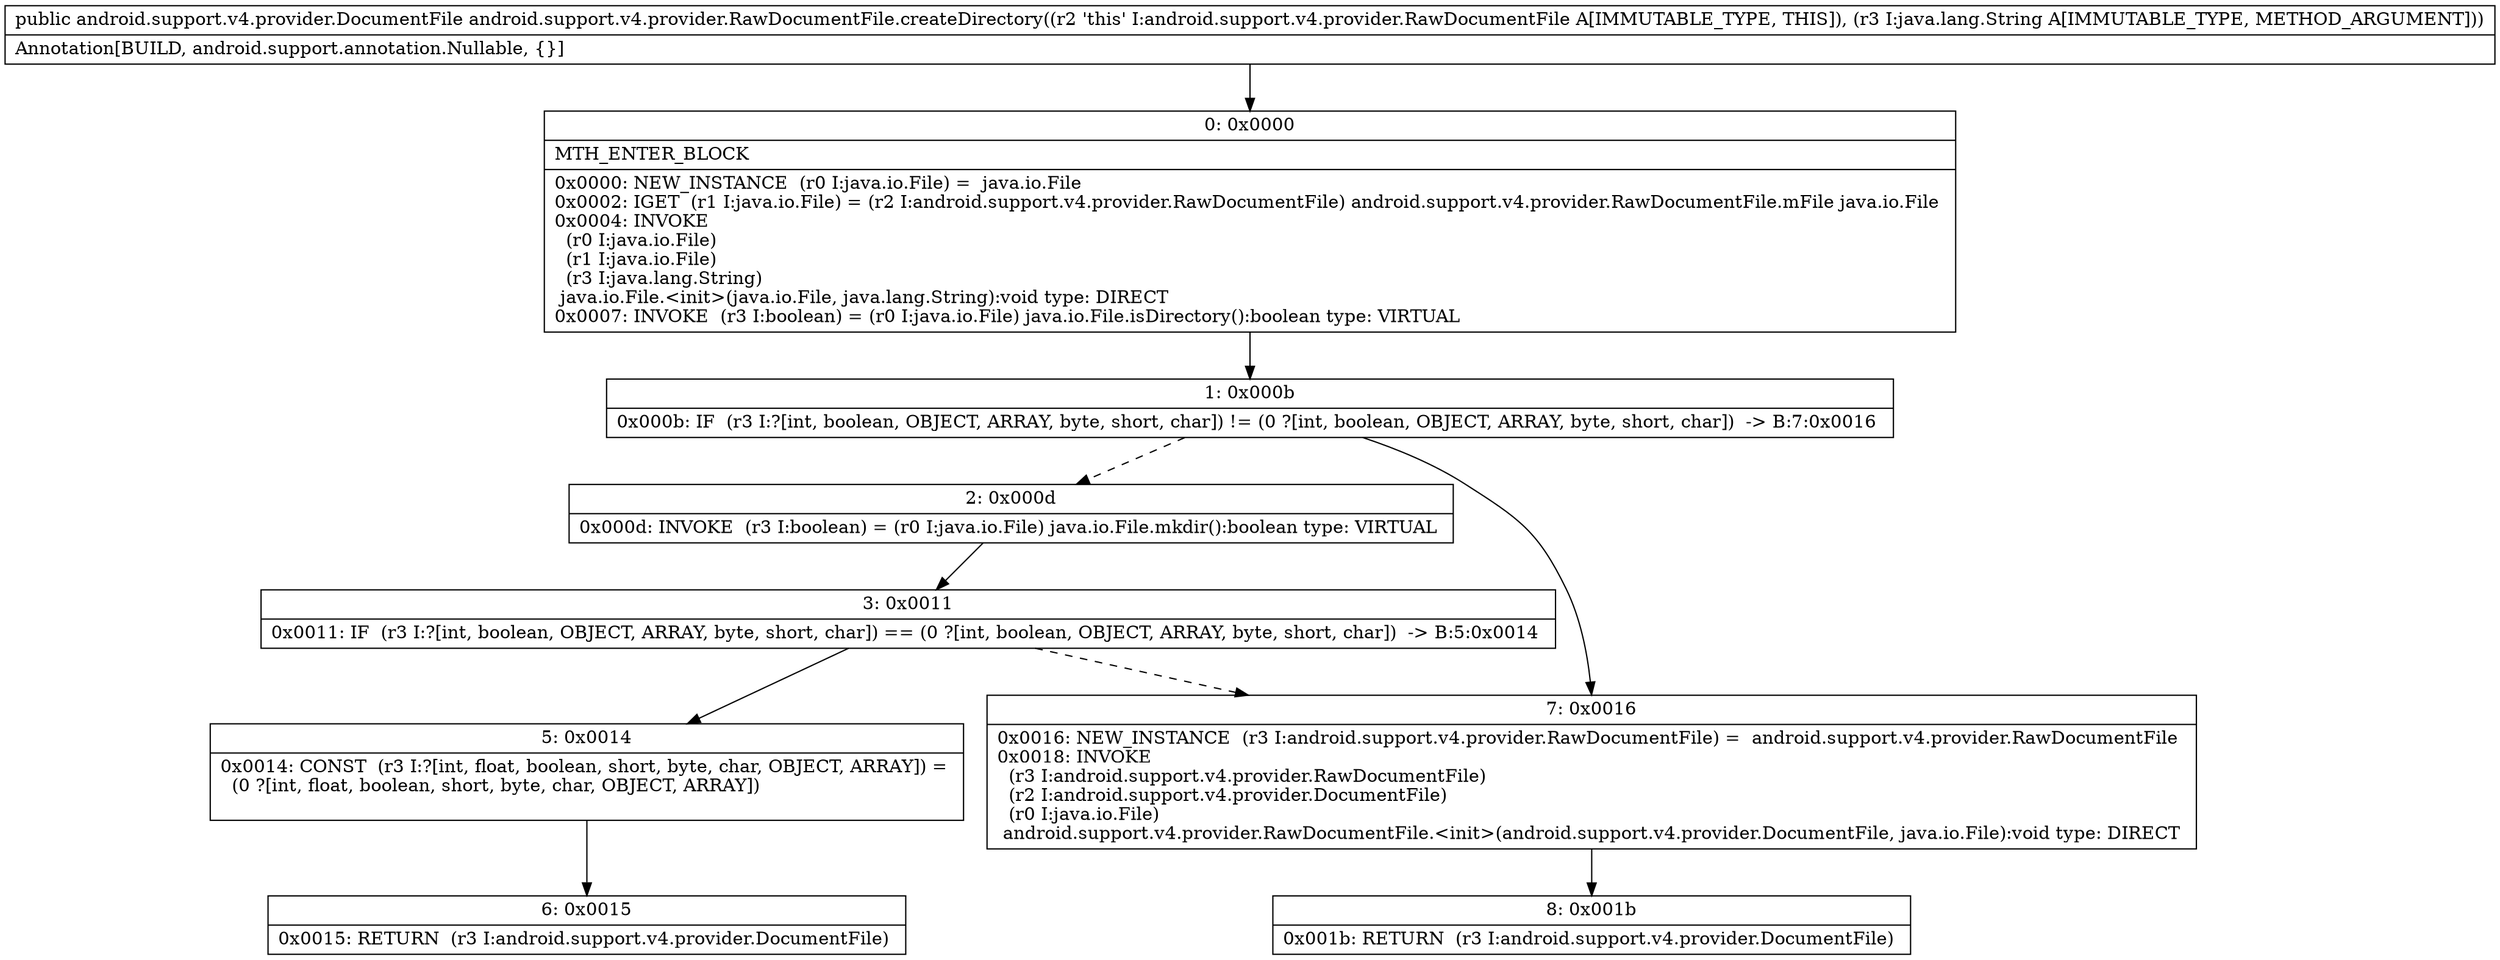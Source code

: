 digraph "CFG forandroid.support.v4.provider.RawDocumentFile.createDirectory(Ljava\/lang\/String;)Landroid\/support\/v4\/provider\/DocumentFile;" {
Node_0 [shape=record,label="{0\:\ 0x0000|MTH_ENTER_BLOCK\l|0x0000: NEW_INSTANCE  (r0 I:java.io.File) =  java.io.File \l0x0002: IGET  (r1 I:java.io.File) = (r2 I:android.support.v4.provider.RawDocumentFile) android.support.v4.provider.RawDocumentFile.mFile java.io.File \l0x0004: INVOKE  \l  (r0 I:java.io.File)\l  (r1 I:java.io.File)\l  (r3 I:java.lang.String)\l java.io.File.\<init\>(java.io.File, java.lang.String):void type: DIRECT \l0x0007: INVOKE  (r3 I:boolean) = (r0 I:java.io.File) java.io.File.isDirectory():boolean type: VIRTUAL \l}"];
Node_1 [shape=record,label="{1\:\ 0x000b|0x000b: IF  (r3 I:?[int, boolean, OBJECT, ARRAY, byte, short, char]) != (0 ?[int, boolean, OBJECT, ARRAY, byte, short, char])  \-\> B:7:0x0016 \l}"];
Node_2 [shape=record,label="{2\:\ 0x000d|0x000d: INVOKE  (r3 I:boolean) = (r0 I:java.io.File) java.io.File.mkdir():boolean type: VIRTUAL \l}"];
Node_3 [shape=record,label="{3\:\ 0x0011|0x0011: IF  (r3 I:?[int, boolean, OBJECT, ARRAY, byte, short, char]) == (0 ?[int, boolean, OBJECT, ARRAY, byte, short, char])  \-\> B:5:0x0014 \l}"];
Node_5 [shape=record,label="{5\:\ 0x0014|0x0014: CONST  (r3 I:?[int, float, boolean, short, byte, char, OBJECT, ARRAY]) = \l  (0 ?[int, float, boolean, short, byte, char, OBJECT, ARRAY])\l \l}"];
Node_6 [shape=record,label="{6\:\ 0x0015|0x0015: RETURN  (r3 I:android.support.v4.provider.DocumentFile) \l}"];
Node_7 [shape=record,label="{7\:\ 0x0016|0x0016: NEW_INSTANCE  (r3 I:android.support.v4.provider.RawDocumentFile) =  android.support.v4.provider.RawDocumentFile \l0x0018: INVOKE  \l  (r3 I:android.support.v4.provider.RawDocumentFile)\l  (r2 I:android.support.v4.provider.DocumentFile)\l  (r0 I:java.io.File)\l android.support.v4.provider.RawDocumentFile.\<init\>(android.support.v4.provider.DocumentFile, java.io.File):void type: DIRECT \l}"];
Node_8 [shape=record,label="{8\:\ 0x001b|0x001b: RETURN  (r3 I:android.support.v4.provider.DocumentFile) \l}"];
MethodNode[shape=record,label="{public android.support.v4.provider.DocumentFile android.support.v4.provider.RawDocumentFile.createDirectory((r2 'this' I:android.support.v4.provider.RawDocumentFile A[IMMUTABLE_TYPE, THIS]), (r3 I:java.lang.String A[IMMUTABLE_TYPE, METHOD_ARGUMENT]))  | Annotation[BUILD, android.support.annotation.Nullable, \{\}]\l}"];
MethodNode -> Node_0;
Node_0 -> Node_1;
Node_1 -> Node_2[style=dashed];
Node_1 -> Node_7;
Node_2 -> Node_3;
Node_3 -> Node_5;
Node_3 -> Node_7[style=dashed];
Node_5 -> Node_6;
Node_7 -> Node_8;
}

